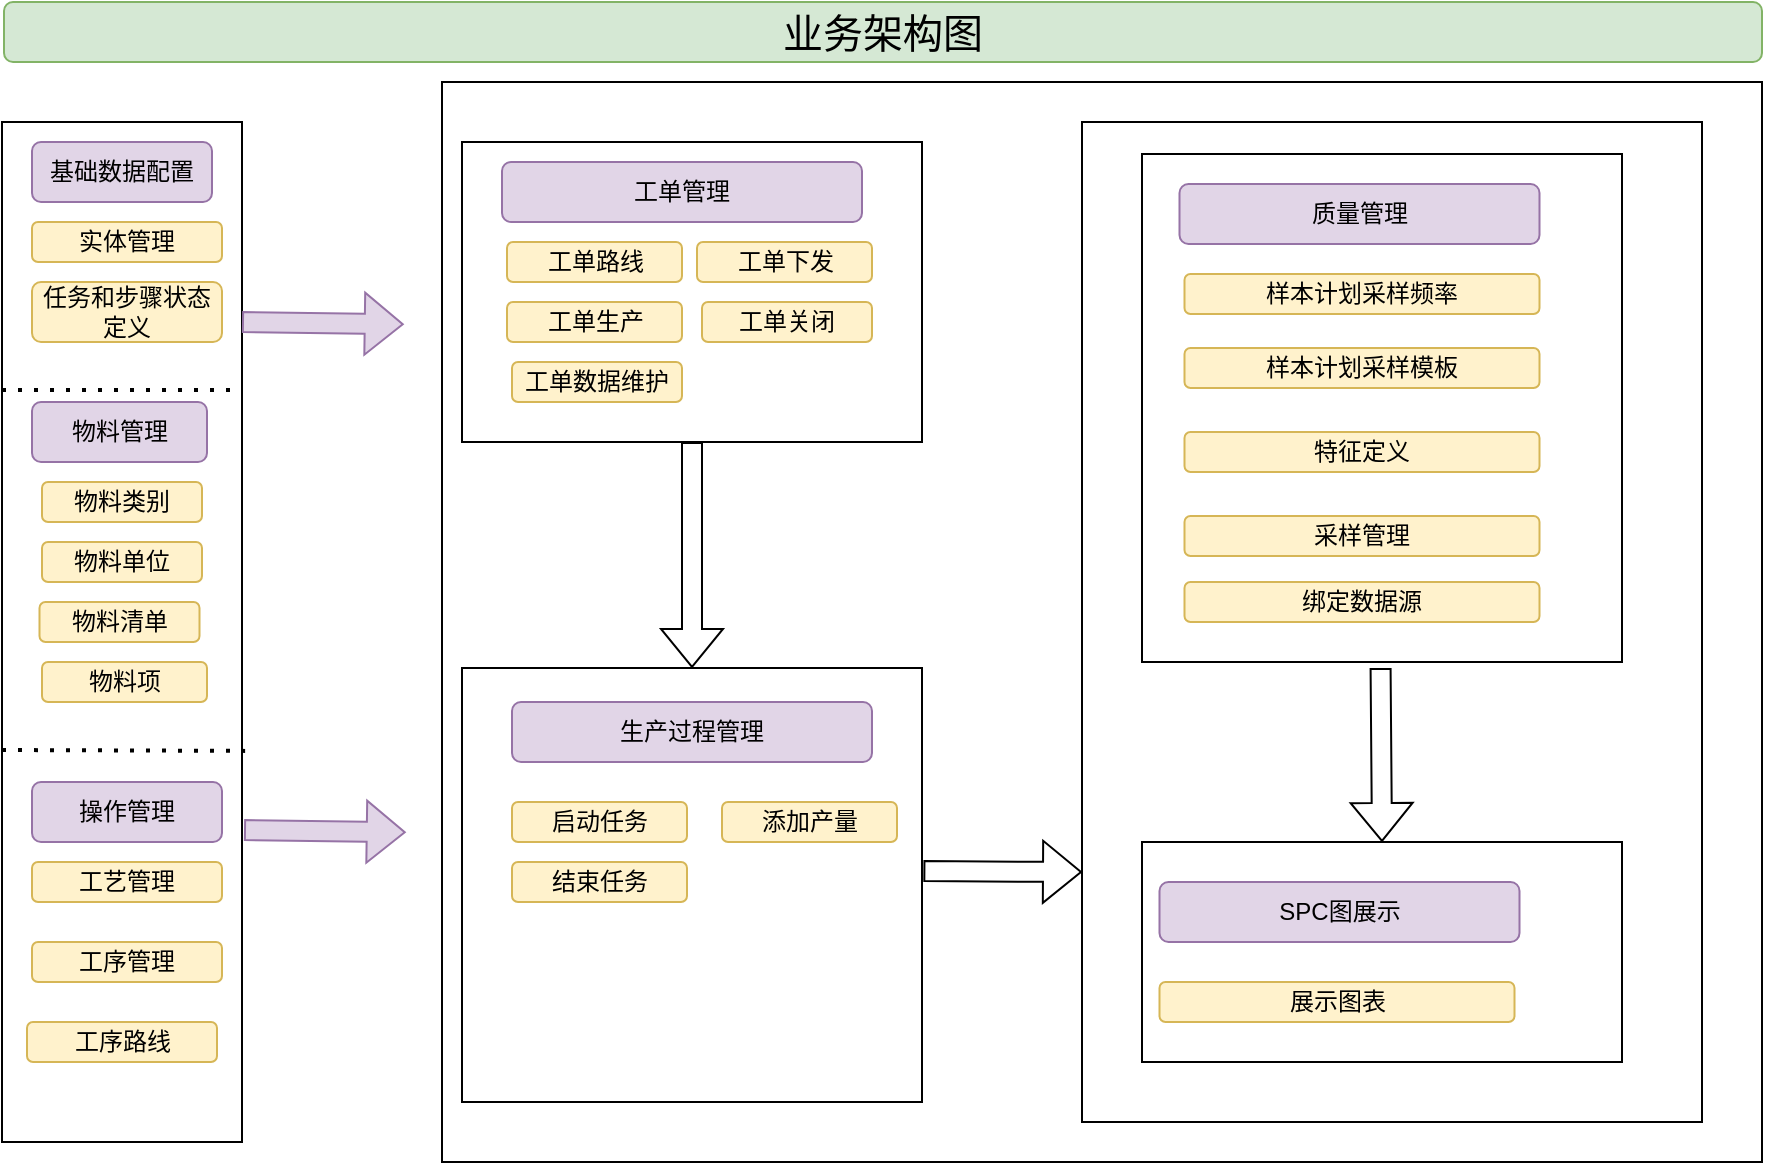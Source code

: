 <mxfile version="21.1.7" type="github">
  <diagram name="Page-1" id="fnZBR6HFU-emUqoa6uUA">
    <mxGraphModel dx="1723" dy="747" grid="1" gridSize="10" guides="1" tooltips="1" connect="1" arrows="1" fold="1" page="1" pageScale="1" pageWidth="827" pageHeight="1169" math="0" shadow="0">
      <root>
        <mxCell id="0" />
        <mxCell id="1" parent="0" />
        <mxCell id="6A2IYCNapduipn6G08Lb-119" value="" style="rounded=0;whiteSpace=wrap;html=1;" vertex="1" parent="1">
          <mxGeometry x="310" y="40" width="660" height="540" as="geometry" />
        </mxCell>
        <mxCell id="6A2IYCNapduipn6G08Lb-1" value="" style="rounded=0;whiteSpace=wrap;html=1;" vertex="1" parent="1">
          <mxGeometry x="90" y="60" width="120" height="510" as="geometry" />
        </mxCell>
        <mxCell id="6A2IYCNapduipn6G08Lb-3" value="基础数据配置" style="rounded=1;whiteSpace=wrap;html=1;fillColor=#e1d5e7;strokeColor=#9673a6;" vertex="1" parent="1">
          <mxGeometry x="105" y="70" width="90" height="30" as="geometry" />
        </mxCell>
        <mxCell id="6A2IYCNapduipn6G08Lb-4" value="实体管理" style="rounded=1;whiteSpace=wrap;html=1;fillColor=#fff2cc;strokeColor=#d6b656;" vertex="1" parent="1">
          <mxGeometry x="105" y="110" width="95" height="20" as="geometry" />
        </mxCell>
        <mxCell id="6A2IYCNapduipn6G08Lb-5" value="任务和步骤状态定义" style="rounded=1;whiteSpace=wrap;html=1;fillColor=#fff2cc;strokeColor=#d6b656;" vertex="1" parent="1">
          <mxGeometry x="105" y="140" width="95" height="30" as="geometry" />
        </mxCell>
        <mxCell id="6A2IYCNapduipn6G08Lb-9" value="操作管理" style="rounded=1;whiteSpace=wrap;html=1;fillColor=#e1d5e7;strokeColor=#9673a6;" vertex="1" parent="1">
          <mxGeometry x="105" y="390" width="95" height="30" as="geometry" />
        </mxCell>
        <mxCell id="6A2IYCNapduipn6G08Lb-10" value="工艺管理" style="rounded=1;whiteSpace=wrap;html=1;fillColor=#fff2cc;strokeColor=#d6b656;" vertex="1" parent="1">
          <mxGeometry x="105" y="430" width="95" height="20" as="geometry" />
        </mxCell>
        <mxCell id="6A2IYCNapduipn6G08Lb-11" value="工序管理" style="rounded=1;whiteSpace=wrap;html=1;fillColor=#fff2cc;strokeColor=#d6b656;" vertex="1" parent="1">
          <mxGeometry x="105" y="470" width="95" height="20" as="geometry" />
        </mxCell>
        <mxCell id="6A2IYCNapduipn6G08Lb-12" value="" style="endArrow=none;dashed=1;html=1;dashPattern=1 3;strokeWidth=2;rounded=0;" edge="1" parent="1">
          <mxGeometry width="50" height="50" relative="1" as="geometry">
            <mxPoint x="90" y="194" as="sourcePoint" />
            <mxPoint x="210" y="194" as="targetPoint" />
          </mxGeometry>
        </mxCell>
        <mxCell id="6A2IYCNapduipn6G08Lb-15" value="" style="shape=flexArrow;endArrow=classic;html=1;rounded=0;entryX=0.002;entryY=0.294;entryDx=0;entryDy=0;entryPerimeter=0;fillColor=#e1d5e7;strokeColor=#9673a6;" edge="1" parent="1">
          <mxGeometry width="50" height="50" relative="1" as="geometry">
            <mxPoint x="210" y="160" as="sourcePoint" />
            <mxPoint x="290.88" y="161.14" as="targetPoint" />
          </mxGeometry>
        </mxCell>
        <mxCell id="6A2IYCNapduipn6G08Lb-16" value="" style="rounded=0;whiteSpace=wrap;html=1;" vertex="1" parent="1">
          <mxGeometry x="320" y="70" width="230" height="150" as="geometry" />
        </mxCell>
        <mxCell id="6A2IYCNapduipn6G08Lb-17" value="工单管理" style="rounded=1;whiteSpace=wrap;html=1;fillColor=#e1d5e7;strokeColor=#9673a6;" vertex="1" parent="1">
          <mxGeometry x="340" y="80" width="180" height="30" as="geometry" />
        </mxCell>
        <mxCell id="6A2IYCNapduipn6G08Lb-18" value="工单路线" style="rounded=1;whiteSpace=wrap;html=1;fillColor=#fff2cc;strokeColor=#d6b656;" vertex="1" parent="1">
          <mxGeometry x="342.5" y="120" width="87.5" height="20" as="geometry" />
        </mxCell>
        <mxCell id="6A2IYCNapduipn6G08Lb-19" value="工单生产" style="rounded=1;whiteSpace=wrap;html=1;fillColor=#fff2cc;strokeColor=#d6b656;" vertex="1" parent="1">
          <mxGeometry x="342.5" y="150" width="87.5" height="20" as="geometry" />
        </mxCell>
        <mxCell id="6A2IYCNapduipn6G08Lb-20" value="工单下发" style="rounded=1;whiteSpace=wrap;html=1;fillColor=#fff2cc;strokeColor=#d6b656;" vertex="1" parent="1">
          <mxGeometry x="437.5" y="120" width="87.5" height="20" as="geometry" />
        </mxCell>
        <mxCell id="6A2IYCNapduipn6G08Lb-21" value="工单关闭" style="rounded=1;whiteSpace=wrap;html=1;fillColor=#fff2cc;strokeColor=#d6b656;" vertex="1" parent="1">
          <mxGeometry x="440" y="150" width="85" height="20" as="geometry" />
        </mxCell>
        <mxCell id="6A2IYCNapduipn6G08Lb-22" value="工单数据维护" style="rounded=1;whiteSpace=wrap;html=1;fillColor=#fff2cc;strokeColor=#d6b656;" vertex="1" parent="1">
          <mxGeometry x="345" y="180" width="85" height="20" as="geometry" />
        </mxCell>
        <mxCell id="6A2IYCNapduipn6G08Lb-26" value="物料管理" style="rounded=1;whiteSpace=wrap;html=1;fillColor=#e1d5e7;strokeColor=#9673a6;" vertex="1" parent="1">
          <mxGeometry x="105" y="200" width="87.5" height="30" as="geometry" />
        </mxCell>
        <mxCell id="6A2IYCNapduipn6G08Lb-27" value="物料类别" style="rounded=1;whiteSpace=wrap;html=1;fillColor=#fff2cc;strokeColor=#d6b656;" vertex="1" parent="1">
          <mxGeometry x="110" y="240" width="80" height="20" as="geometry" />
        </mxCell>
        <mxCell id="6A2IYCNapduipn6G08Lb-29" value="物料单位" style="rounded=1;whiteSpace=wrap;html=1;fillColor=#fff2cc;strokeColor=#d6b656;" vertex="1" parent="1">
          <mxGeometry x="110" y="270" width="80" height="20" as="geometry" />
        </mxCell>
        <mxCell id="6A2IYCNapduipn6G08Lb-30" value="物料项" style="rounded=1;whiteSpace=wrap;html=1;fillColor=#fff2cc;strokeColor=#d6b656;" vertex="1" parent="1">
          <mxGeometry x="110" y="330" width="82.5" height="20" as="geometry" />
        </mxCell>
        <mxCell id="6A2IYCNapduipn6G08Lb-31" value="物料清单" style="rounded=1;whiteSpace=wrap;html=1;fillColor=#fff2cc;strokeColor=#d6b656;" vertex="1" parent="1">
          <mxGeometry x="108.75" y="300" width="80" height="20" as="geometry" />
        </mxCell>
        <mxCell id="6A2IYCNapduipn6G08Lb-32" value="" style="endArrow=none;dashed=1;html=1;dashPattern=1 3;strokeWidth=2;rounded=0;entryX=1.013;entryY=0.572;entryDx=0;entryDy=0;entryPerimeter=0;" edge="1" parent="1">
          <mxGeometry width="50" height="50" relative="1" as="geometry">
            <mxPoint x="90" y="374" as="sourcePoint" />
            <mxPoint x="211.56" y="374.44" as="targetPoint" />
          </mxGeometry>
        </mxCell>
        <mxCell id="6A2IYCNapduipn6G08Lb-33" value="工序路线" style="rounded=1;whiteSpace=wrap;html=1;fillColor=#fff2cc;strokeColor=#d6b656;" vertex="1" parent="1">
          <mxGeometry x="102.5" y="510" width="95" height="20" as="geometry" />
        </mxCell>
        <mxCell id="6A2IYCNapduipn6G08Lb-34" value="" style="rounded=0;whiteSpace=wrap;html=1;" vertex="1" parent="1">
          <mxGeometry x="320" y="333" width="230" height="217" as="geometry" />
        </mxCell>
        <mxCell id="6A2IYCNapduipn6G08Lb-35" value="生产过程管理" style="rounded=1;whiteSpace=wrap;html=1;fillColor=#e1d5e7;strokeColor=#9673a6;" vertex="1" parent="1">
          <mxGeometry x="345" y="350" width="180" height="30" as="geometry" />
        </mxCell>
        <mxCell id="6A2IYCNapduipn6G08Lb-37" value="启动任务" style="rounded=1;whiteSpace=wrap;html=1;fillColor=#fff2cc;strokeColor=#d6b656;" vertex="1" parent="1">
          <mxGeometry x="345" y="400" width="87.5" height="20" as="geometry" />
        </mxCell>
        <mxCell id="6A2IYCNapduipn6G08Lb-38" value="添加产量" style="rounded=1;whiteSpace=wrap;html=1;fillColor=#fff2cc;strokeColor=#d6b656;" vertex="1" parent="1">
          <mxGeometry x="450" y="400" width="87.5" height="20" as="geometry" />
        </mxCell>
        <mxCell id="6A2IYCNapduipn6G08Lb-39" value="结束任务" style="rounded=1;whiteSpace=wrap;html=1;fillColor=#fff2cc;strokeColor=#d6b656;" vertex="1" parent="1">
          <mxGeometry x="345" y="430" width="87.5" height="20" as="geometry" />
        </mxCell>
        <mxCell id="6A2IYCNapduipn6G08Lb-41" value="" style="rounded=0;whiteSpace=wrap;html=1;" vertex="1" parent="1">
          <mxGeometry x="630" y="60" width="310" height="500" as="geometry" />
        </mxCell>
        <mxCell id="6A2IYCNapduipn6G08Lb-42" value="" style="rounded=0;whiteSpace=wrap;html=1;" vertex="1" parent="1">
          <mxGeometry x="660" y="76" width="240" height="254" as="geometry" />
        </mxCell>
        <mxCell id="6A2IYCNapduipn6G08Lb-45" value="质量管理" style="rounded=1;whiteSpace=wrap;html=1;fillColor=#e1d5e7;strokeColor=#9673a6;" vertex="1" parent="1">
          <mxGeometry x="678.75" y="91" width="180" height="30" as="geometry" />
        </mxCell>
        <mxCell id="6A2IYCNapduipn6G08Lb-46" value="样本计划采样频率" style="rounded=1;whiteSpace=wrap;html=1;fillColor=#fff2cc;strokeColor=#d6b656;" vertex="1" parent="1">
          <mxGeometry x="681.25" y="136" width="177.5" height="20" as="geometry" />
        </mxCell>
        <mxCell id="6A2IYCNapduipn6G08Lb-47" value="样本计划采样模板" style="rounded=1;whiteSpace=wrap;html=1;fillColor=#fff2cc;strokeColor=#d6b656;" vertex="1" parent="1">
          <mxGeometry x="681.25" y="173" width="177.5" height="20" as="geometry" />
        </mxCell>
        <mxCell id="6A2IYCNapduipn6G08Lb-48" value="特征定义" style="rounded=1;whiteSpace=wrap;html=1;fillColor=#fff2cc;strokeColor=#d6b656;" vertex="1" parent="1">
          <mxGeometry x="681.25" y="215" width="177.5" height="20" as="geometry" />
        </mxCell>
        <mxCell id="6A2IYCNapduipn6G08Lb-49" value="采样管理" style="rounded=1;whiteSpace=wrap;html=1;fillColor=#fff2cc;strokeColor=#d6b656;" vertex="1" parent="1">
          <mxGeometry x="681.25" y="257" width="177.5" height="20" as="geometry" />
        </mxCell>
        <mxCell id="6A2IYCNapduipn6G08Lb-50" value="" style="rounded=0;whiteSpace=wrap;html=1;" vertex="1" parent="1">
          <mxGeometry x="660" y="420" width="240" height="110" as="geometry" />
        </mxCell>
        <mxCell id="6A2IYCNapduipn6G08Lb-51" value="SPC图展示" style="rounded=1;whiteSpace=wrap;html=1;fillColor=#e1d5e7;strokeColor=#9673a6;" vertex="1" parent="1">
          <mxGeometry x="668.75" y="440" width="180" height="30" as="geometry" />
        </mxCell>
        <mxCell id="6A2IYCNapduipn6G08Lb-52" value="绑定数据源" style="rounded=1;whiteSpace=wrap;html=1;fillColor=#fff2cc;strokeColor=#d6b656;" vertex="1" parent="1">
          <mxGeometry x="681.25" y="290" width="177.5" height="20" as="geometry" />
        </mxCell>
        <mxCell id="6A2IYCNapduipn6G08Lb-53" value="展示图表" style="rounded=1;whiteSpace=wrap;html=1;fillColor=#fff2cc;strokeColor=#d6b656;" vertex="1" parent="1">
          <mxGeometry x="668.75" y="490" width="177.5" height="20" as="geometry" />
        </mxCell>
        <mxCell id="6A2IYCNapduipn6G08Lb-57" value="" style="shape=flexArrow;endArrow=classic;html=1;rounded=0;entryX=0.002;entryY=0.294;entryDx=0;entryDy=0;entryPerimeter=0;fillColor=#e1d5e7;strokeColor=#9673a6;" edge="1" parent="1">
          <mxGeometry width="50" height="50" relative="1" as="geometry">
            <mxPoint x="211" y="414" as="sourcePoint" />
            <mxPoint x="291.88" y="415.14" as="targetPoint" />
          </mxGeometry>
        </mxCell>
        <mxCell id="6A2IYCNapduipn6G08Lb-58" value="&lt;font style=&quot;font-size: 20px;&quot;&gt;业务架构图&lt;/font&gt;" style="rounded=1;whiteSpace=wrap;html=1;fillColor=#d5e8d4;strokeColor=#82b366;" vertex="1" parent="1">
          <mxGeometry x="91" width="879" height="30" as="geometry" />
        </mxCell>
        <mxCell id="6A2IYCNapduipn6G08Lb-86" value="" style="shape=flexArrow;endArrow=classic;html=1;rounded=0;exitX=0.5;exitY=1;exitDx=0;exitDy=0;" edge="1" parent="1" source="6A2IYCNapduipn6G08Lb-16" target="6A2IYCNapduipn6G08Lb-34">
          <mxGeometry width="50" height="50" relative="1" as="geometry">
            <mxPoint x="430" y="230" as="sourcePoint" />
            <mxPoint x="435" y="270" as="targetPoint" />
          </mxGeometry>
        </mxCell>
        <mxCell id="6A2IYCNapduipn6G08Lb-124" value="" style="shape=flexArrow;endArrow=classic;html=1;rounded=0;exitX=1.003;exitY=0.468;exitDx=0;exitDy=0;exitPerimeter=0;entryX=0;entryY=0.75;entryDx=0;entryDy=0;" edge="1" parent="1" source="6A2IYCNapduipn6G08Lb-34" target="6A2IYCNapduipn6G08Lb-41">
          <mxGeometry width="50" height="50" relative="1" as="geometry">
            <mxPoint x="630" y="420" as="sourcePoint" />
            <mxPoint x="680" y="370" as="targetPoint" />
          </mxGeometry>
        </mxCell>
        <mxCell id="6A2IYCNapduipn6G08Lb-132" value="" style="shape=flexArrow;endArrow=classic;html=1;rounded=0;exitX=0.5;exitY=1;exitDx=0;exitDy=0;entryX=0.5;entryY=0;entryDx=0;entryDy=0;" edge="1" parent="1" target="6A2IYCNapduipn6G08Lb-50">
          <mxGeometry width="50" height="50" relative="1" as="geometry">
            <mxPoint x="779.29" y="333" as="sourcePoint" />
            <mxPoint x="779.29" y="433" as="targetPoint" />
          </mxGeometry>
        </mxCell>
      </root>
    </mxGraphModel>
  </diagram>
</mxfile>
